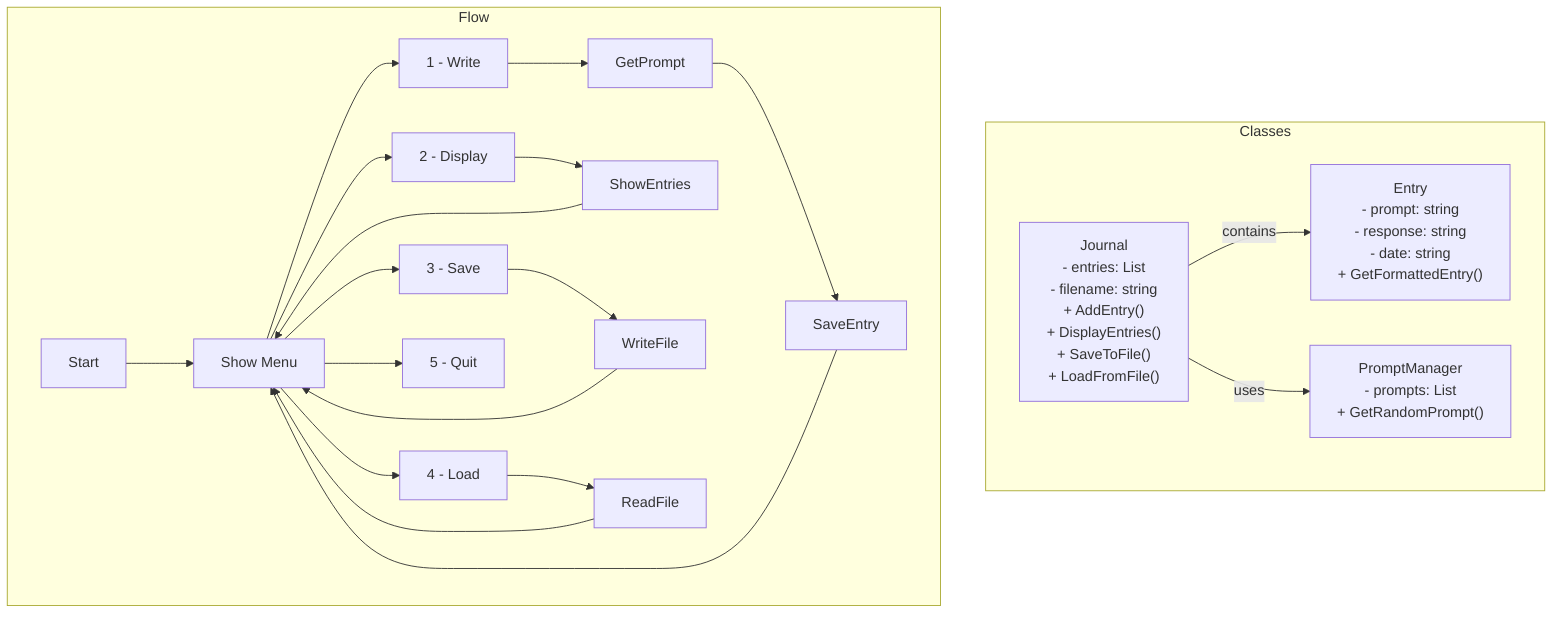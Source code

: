 graph TD
    subgraph Classes
        J["Journal<br>- entries: List<Entry><br>- filename: string<br>+ AddEntry()<br>+ DisplayEntries()<br>+ SaveToFile()<br>+ LoadFromFile()"]
        E["Entry<br>- prompt: string<br>- response: string<br>- date: string<br>+ GetFormattedEntry()"]
        P["PromptManager<br>- prompts: List<string><br>+ GetRandomPrompt()"]
        J -->|contains| E
        J -->|uses| P
    end
    
    subgraph Flow
        Start --> Menu[Show Menu]
        Menu --> Write[1 - Write]
        Menu --> Display[2 - Display]
        Menu --> Save[3 - Save]
        Menu --> Load[4 - Load]
        Menu --> Quit[5 - Quit]
        Write --> GetPrompt --> SaveEntry --> Menu
        Display --> ShowEntries --> Menu
        Save --> WriteFile --> Menu
        Load --> ReadFile --> Menu
    end
